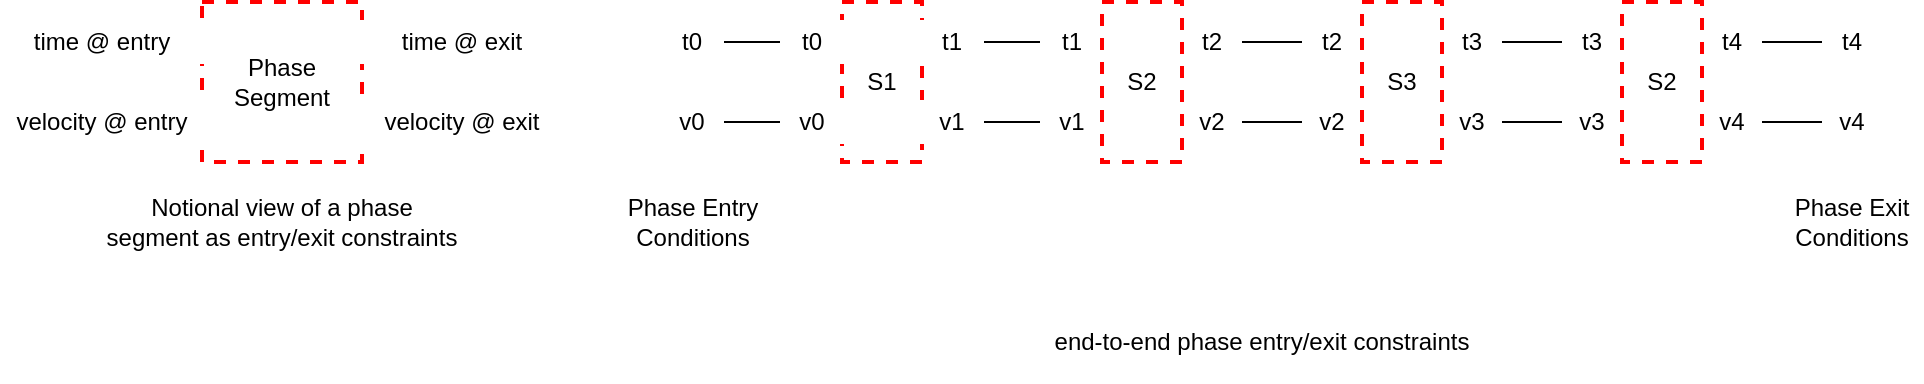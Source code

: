 <mxfile version="20.8.16" type="device" pages="2"><diagram name="Page-1" id="CwUwA8YNNXiaEjkxZK2h"><mxGraphModel dx="843" dy="455" grid="1" gridSize="10" guides="1" tooltips="1" connect="1" arrows="1" fold="1" page="1" pageScale="1" pageWidth="850" pageHeight="1100" math="0" shadow="0"><root><mxCell id="0"/><mxCell id="1" parent="0"/><mxCell id="KRLBqPASXbfYB6Gqw9wa-1" value="Phase&lt;br&gt;Segment" style="rounded=0;whiteSpace=wrap;html=1;strokeWidth=2;strokeColor=#FF0000;dashed=1;" vertex="1" parent="1"><mxGeometry x="180" y="110" width="80" height="80" as="geometry"/></mxCell><mxCell id="KRLBqPASXbfYB6Gqw9wa-3" value="time @ entry" style="rounded=0;whiteSpace=wrap;html=1;strokeColor=#FFFFFF;strokeWidth=2;" vertex="1" parent="1"><mxGeometry x="80" y="120" width="100" height="20" as="geometry"/></mxCell><mxCell id="KRLBqPASXbfYB6Gqw9wa-4" value="velocity @ entry" style="rounded=0;whiteSpace=wrap;html=1;strokeColor=#FFFFFF;strokeWidth=2;" vertex="1" parent="1"><mxGeometry x="80" y="160" width="100" height="20" as="geometry"/></mxCell><mxCell id="KRLBqPASXbfYB6Gqw9wa-5" value="time @ exit" style="rounded=0;whiteSpace=wrap;html=1;strokeColor=#FFFFFF;strokeWidth=2;" vertex="1" parent="1"><mxGeometry x="260" y="120" width="100" height="20" as="geometry"/></mxCell><mxCell id="KRLBqPASXbfYB6Gqw9wa-6" value="velocity @ exit" style="rounded=0;whiteSpace=wrap;html=1;strokeColor=#FFFFFF;strokeWidth=2;" vertex="1" parent="1"><mxGeometry x="260" y="160" width="100" height="20" as="geometry"/></mxCell><mxCell id="KRLBqPASXbfYB6Gqw9wa-22" style="edgeStyle=orthogonalEdgeStyle;rounded=0;orthogonalLoop=1;jettySize=auto;html=1;exitX=1;exitY=0.5;exitDx=0;exitDy=0;endArrow=none;endFill=0;" edge="1" parent="1" source="KRLBqPASXbfYB6Gqw9wa-11" target="KRLBqPASXbfYB6Gqw9wa-14"><mxGeometry relative="1" as="geometry"/></mxCell><mxCell id="KRLBqPASXbfYB6Gqw9wa-23" style="edgeStyle=orthogonalEdgeStyle;rounded=0;orthogonalLoop=1;jettySize=auto;html=1;exitX=1;exitY=0.5;exitDx=0;exitDy=0;entryX=0;entryY=0.5;entryDx=0;entryDy=0;endArrow=none;endFill=0;" edge="1" parent="1" source="KRLBqPASXbfYB6Gqw9wa-12" target="KRLBqPASXbfYB6Gqw9wa-15"><mxGeometry relative="1" as="geometry"/></mxCell><mxCell id="KRLBqPASXbfYB6Gqw9wa-20" style="edgeStyle=orthogonalEdgeStyle;rounded=0;orthogonalLoop=1;jettySize=auto;html=1;exitX=1;exitY=0.5;exitDx=0;exitDy=0;entryX=0;entryY=0.5;entryDx=0;entryDy=0;endArrow=none;endFill=0;" edge="1" parent="1" source="KRLBqPASXbfYB6Gqw9wa-18" target="KRLBqPASXbfYB6Gqw9wa-8"><mxGeometry relative="1" as="geometry"/></mxCell><mxCell id="KRLBqPASXbfYB6Gqw9wa-18" value="t0" style="rounded=0;whiteSpace=wrap;html=1;strokeColor=#FFFFFF;strokeWidth=2;" vertex="1" parent="1"><mxGeometry x="410" y="120" width="30" height="20" as="geometry"/></mxCell><mxCell id="KRLBqPASXbfYB6Gqw9wa-21" style="edgeStyle=orthogonalEdgeStyle;rounded=0;orthogonalLoop=1;jettySize=auto;html=1;exitX=1;exitY=0.5;exitDx=0;exitDy=0;entryX=0;entryY=0.5;entryDx=0;entryDy=0;endArrow=none;endFill=0;" edge="1" parent="1" source="KRLBqPASXbfYB6Gqw9wa-19" target="KRLBqPASXbfYB6Gqw9wa-9"><mxGeometry relative="1" as="geometry"/></mxCell><mxCell id="KRLBqPASXbfYB6Gqw9wa-19" value="v0" style="rounded=0;whiteSpace=wrap;html=1;strokeColor=#FFFFFF;strokeWidth=2;" vertex="1" parent="1"><mxGeometry x="410" y="160" width="30" height="20" as="geometry"/></mxCell><mxCell id="KRLBqPASXbfYB6Gqw9wa-25" value="" style="group" vertex="1" connectable="0" parent="1"><mxGeometry x="470" y="110" width="100" height="80" as="geometry"/></mxCell><mxCell id="KRLBqPASXbfYB6Gqw9wa-7" value="S1" style="rounded=0;whiteSpace=wrap;html=1;strokeWidth=2;strokeColor=#FF0000;dashed=1;" vertex="1" parent="KRLBqPASXbfYB6Gqw9wa-25"><mxGeometry x="30" width="40" height="80" as="geometry"/></mxCell><mxCell id="KRLBqPASXbfYB6Gqw9wa-8" value="t0" style="rounded=0;whiteSpace=wrap;html=1;strokeColor=#FFFFFF;strokeWidth=2;" vertex="1" parent="KRLBqPASXbfYB6Gqw9wa-25"><mxGeometry y="10" width="30" height="20" as="geometry"/></mxCell><mxCell id="KRLBqPASXbfYB6Gqw9wa-9" value="v0" style="rounded=0;whiteSpace=wrap;html=1;strokeColor=#FFFFFF;strokeWidth=2;" vertex="1" parent="KRLBqPASXbfYB6Gqw9wa-25"><mxGeometry y="50" width="30" height="20" as="geometry"/></mxCell><mxCell id="KRLBqPASXbfYB6Gqw9wa-11" value="t1" style="rounded=0;whiteSpace=wrap;html=1;strokeColor=#FFFFFF;strokeWidth=2;" vertex="1" parent="KRLBqPASXbfYB6Gqw9wa-25"><mxGeometry x="70" y="10" width="30" height="20" as="geometry"/></mxCell><mxCell id="KRLBqPASXbfYB6Gqw9wa-12" value="v1" style="rounded=0;whiteSpace=wrap;html=1;strokeColor=#FFFFFF;strokeWidth=2;" vertex="1" parent="KRLBqPASXbfYB6Gqw9wa-25"><mxGeometry x="70" y="50" width="30" height="20" as="geometry"/></mxCell><mxCell id="KRLBqPASXbfYB6Gqw9wa-26" value="" style="group" vertex="1" connectable="0" parent="1"><mxGeometry x="600" y="110" width="100" height="80" as="geometry"/></mxCell><mxCell id="KRLBqPASXbfYB6Gqw9wa-14" value="t1" style="rounded=0;whiteSpace=wrap;html=1;strokeColor=#FFFFFF;strokeWidth=2;" vertex="1" parent="KRLBqPASXbfYB6Gqw9wa-26"><mxGeometry y="10" width="30" height="20" as="geometry"/></mxCell><mxCell id="KRLBqPASXbfYB6Gqw9wa-15" value="v1" style="rounded=0;whiteSpace=wrap;html=1;strokeColor=#FFFFFF;strokeWidth=2;" vertex="1" parent="KRLBqPASXbfYB6Gqw9wa-26"><mxGeometry y="50" width="30" height="20" as="geometry"/></mxCell><mxCell id="KRLBqPASXbfYB6Gqw9wa-16" value="t2" style="rounded=0;whiteSpace=wrap;html=1;strokeColor=#FFFFFF;strokeWidth=2;" vertex="1" parent="KRLBqPASXbfYB6Gqw9wa-26"><mxGeometry x="70" y="10" width="30" height="20" as="geometry"/></mxCell><mxCell id="KRLBqPASXbfYB6Gqw9wa-17" value="v2" style="rounded=0;whiteSpace=wrap;html=1;strokeColor=#FFFFFF;strokeWidth=2;" vertex="1" parent="KRLBqPASXbfYB6Gqw9wa-26"><mxGeometry x="70" y="50" width="30" height="20" as="geometry"/></mxCell><mxCell id="KRLBqPASXbfYB6Gqw9wa-24" value="S2" style="rounded=0;whiteSpace=wrap;html=1;strokeWidth=2;strokeColor=#FF0000;dashed=1;" vertex="1" parent="KRLBqPASXbfYB6Gqw9wa-26"><mxGeometry x="30" width="40" height="80" as="geometry"/></mxCell><mxCell id="KRLBqPASXbfYB6Gqw9wa-27" value="" style="group" vertex="1" connectable="0" parent="1"><mxGeometry x="730" y="110" width="100" height="80" as="geometry"/></mxCell><mxCell id="KRLBqPASXbfYB6Gqw9wa-28" value="t2" style="rounded=0;whiteSpace=wrap;html=1;strokeColor=#FFFFFF;strokeWidth=2;" vertex="1" parent="KRLBqPASXbfYB6Gqw9wa-27"><mxGeometry y="10" width="30" height="20" as="geometry"/></mxCell><mxCell id="KRLBqPASXbfYB6Gqw9wa-29" value="v2" style="rounded=0;whiteSpace=wrap;html=1;strokeColor=#FFFFFF;strokeWidth=2;" vertex="1" parent="KRLBqPASXbfYB6Gqw9wa-27"><mxGeometry y="50" width="30" height="20" as="geometry"/></mxCell><mxCell id="KRLBqPASXbfYB6Gqw9wa-30" value="t3" style="rounded=0;whiteSpace=wrap;html=1;strokeColor=#FFFFFF;strokeWidth=2;" vertex="1" parent="KRLBqPASXbfYB6Gqw9wa-27"><mxGeometry x="70" y="10" width="30" height="20" as="geometry"/></mxCell><mxCell id="KRLBqPASXbfYB6Gqw9wa-31" value="v3" style="rounded=0;whiteSpace=wrap;html=1;strokeColor=#FFFFFF;strokeWidth=2;" vertex="1" parent="KRLBqPASXbfYB6Gqw9wa-27"><mxGeometry x="70" y="50" width="30" height="20" as="geometry"/></mxCell><mxCell id="KRLBqPASXbfYB6Gqw9wa-32" value="S3" style="rounded=0;whiteSpace=wrap;html=1;strokeWidth=2;strokeColor=#FF0000;dashed=1;" vertex="1" parent="KRLBqPASXbfYB6Gqw9wa-27"><mxGeometry x="30" width="40" height="80" as="geometry"/></mxCell><mxCell id="KRLBqPASXbfYB6Gqw9wa-33" value="" style="group" vertex="1" connectable="0" parent="1"><mxGeometry x="860" y="110" width="100" height="80" as="geometry"/></mxCell><mxCell id="KRLBqPASXbfYB6Gqw9wa-34" value="t3" style="rounded=0;whiteSpace=wrap;html=1;strokeColor=#FFFFFF;strokeWidth=2;" vertex="1" parent="KRLBqPASXbfYB6Gqw9wa-33"><mxGeometry y="10" width="30" height="20" as="geometry"/></mxCell><mxCell id="KRLBqPASXbfYB6Gqw9wa-35" value="v3" style="rounded=0;whiteSpace=wrap;html=1;strokeColor=#FFFFFF;strokeWidth=2;" vertex="1" parent="KRLBqPASXbfYB6Gqw9wa-33"><mxGeometry y="50" width="30" height="20" as="geometry"/></mxCell><mxCell id="KRLBqPASXbfYB6Gqw9wa-36" value="t4" style="rounded=0;whiteSpace=wrap;html=1;strokeColor=#FFFFFF;strokeWidth=2;" vertex="1" parent="KRLBqPASXbfYB6Gqw9wa-33"><mxGeometry x="70" y="10" width="30" height="20" as="geometry"/></mxCell><mxCell id="KRLBqPASXbfYB6Gqw9wa-37" value="v4" style="rounded=0;whiteSpace=wrap;html=1;strokeColor=#FFFFFF;strokeWidth=2;" vertex="1" parent="KRLBqPASXbfYB6Gqw9wa-33"><mxGeometry x="70" y="50" width="30" height="20" as="geometry"/></mxCell><mxCell id="KRLBqPASXbfYB6Gqw9wa-38" value="S2" style="rounded=0;whiteSpace=wrap;html=1;strokeWidth=2;strokeColor=#FF0000;dashed=1;" vertex="1" parent="KRLBqPASXbfYB6Gqw9wa-33"><mxGeometry x="30" width="40" height="80" as="geometry"/></mxCell><mxCell id="KRLBqPASXbfYB6Gqw9wa-39" style="edgeStyle=orthogonalEdgeStyle;rounded=0;orthogonalLoop=1;jettySize=auto;html=1;exitX=1;exitY=0.5;exitDx=0;exitDy=0;entryX=0;entryY=0.5;entryDx=0;entryDy=0;endArrow=none;endFill=0;" edge="1" parent="1" source="KRLBqPASXbfYB6Gqw9wa-16" target="KRLBqPASXbfYB6Gqw9wa-28"><mxGeometry relative="1" as="geometry"/></mxCell><mxCell id="KRLBqPASXbfYB6Gqw9wa-40" style="edgeStyle=orthogonalEdgeStyle;rounded=0;orthogonalLoop=1;jettySize=auto;html=1;entryX=0;entryY=0.5;entryDx=0;entryDy=0;endArrow=none;endFill=0;" edge="1" parent="1" source="KRLBqPASXbfYB6Gqw9wa-17" target="KRLBqPASXbfYB6Gqw9wa-29"><mxGeometry relative="1" as="geometry"/></mxCell><mxCell id="KRLBqPASXbfYB6Gqw9wa-41" style="edgeStyle=orthogonalEdgeStyle;rounded=0;orthogonalLoop=1;jettySize=auto;html=1;exitX=1;exitY=0.5;exitDx=0;exitDy=0;entryX=0;entryY=0.5;entryDx=0;entryDy=0;endArrow=none;endFill=0;" edge="1" parent="1" source="KRLBqPASXbfYB6Gqw9wa-31" target="KRLBqPASXbfYB6Gqw9wa-35"><mxGeometry relative="1" as="geometry"/></mxCell><mxCell id="KRLBqPASXbfYB6Gqw9wa-42" style="edgeStyle=orthogonalEdgeStyle;rounded=0;orthogonalLoop=1;jettySize=auto;html=1;exitX=1;exitY=0.5;exitDx=0;exitDy=0;entryX=0;entryY=0.5;entryDx=0;entryDy=0;endArrow=none;endFill=0;" edge="1" parent="1" source="KRLBqPASXbfYB6Gqw9wa-30" target="KRLBqPASXbfYB6Gqw9wa-34"><mxGeometry relative="1" as="geometry"/></mxCell><mxCell id="KRLBqPASXbfYB6Gqw9wa-43" value="t4" style="rounded=0;whiteSpace=wrap;html=1;strokeColor=#FFFFFF;strokeWidth=2;" vertex="1" parent="1"><mxGeometry x="990" y="120" width="30" height="20" as="geometry"/></mxCell><mxCell id="KRLBqPASXbfYB6Gqw9wa-44" value="v4" style="rounded=0;whiteSpace=wrap;html=1;strokeColor=#FFFFFF;strokeWidth=2;" vertex="1" parent="1"><mxGeometry x="990" y="160" width="30" height="20" as="geometry"/></mxCell><mxCell id="KRLBqPASXbfYB6Gqw9wa-45" style="edgeStyle=orthogonalEdgeStyle;rounded=0;orthogonalLoop=1;jettySize=auto;html=1;exitX=1;exitY=0.5;exitDx=0;exitDy=0;entryX=0;entryY=0.5;entryDx=0;entryDy=0;endArrow=none;endFill=0;" edge="1" parent="1" source="KRLBqPASXbfYB6Gqw9wa-36" target="KRLBqPASXbfYB6Gqw9wa-43"><mxGeometry relative="1" as="geometry"/></mxCell><mxCell id="KRLBqPASXbfYB6Gqw9wa-46" style="edgeStyle=orthogonalEdgeStyle;rounded=0;orthogonalLoop=1;jettySize=auto;html=1;exitX=1;exitY=0.5;exitDx=0;exitDy=0;entryX=0;entryY=0.5;entryDx=0;entryDy=0;endArrow=none;endFill=0;" edge="1" parent="1" source="KRLBqPASXbfYB6Gqw9wa-37" target="KRLBqPASXbfYB6Gqw9wa-44"><mxGeometry relative="1" as="geometry"/></mxCell><mxCell id="KRLBqPASXbfYB6Gqw9wa-47" value="Phase Entry&lt;br&gt;Conditions" style="text;html=1;strokeColor=none;fillColor=none;align=center;verticalAlign=middle;whiteSpace=wrap;rounded=0;" vertex="1" parent="1"><mxGeometry x="388" y="200" width="75" height="40" as="geometry"/></mxCell><mxCell id="KRLBqPASXbfYB6Gqw9wa-48" value="Phase Exit&lt;br&gt;Conditions" style="text;html=1;strokeColor=none;fillColor=none;align=center;verticalAlign=middle;whiteSpace=wrap;rounded=0;" vertex="1" parent="1"><mxGeometry x="970" y="200" width="70" height="40" as="geometry"/></mxCell><mxCell id="KRLBqPASXbfYB6Gqw9wa-49" value="Notional view of a phase segment as entry/exit constraints" style="text;html=1;strokeColor=none;fillColor=none;align=center;verticalAlign=middle;whiteSpace=wrap;rounded=0;" vertex="1" parent="1"><mxGeometry x="130" y="200" width="180" height="40" as="geometry"/></mxCell><mxCell id="KRLBqPASXbfYB6Gqw9wa-50" value="" style="shape=curlyBracket;whiteSpace=wrap;html=1;rounded=1;labelPosition=left;verticalLabelPosition=middle;align=right;verticalAlign=middle;strokeColor=#FFFFFF;strokeWidth=2;rotation=-90;" vertex="1" parent="1"><mxGeometry x="700" y="-30" width="20" height="575" as="geometry"/></mxCell><mxCell id="KRLBqPASXbfYB6Gqw9wa-51" value="end-to-end phase entry/exit constraints" style="text;html=1;strokeColor=none;fillColor=none;align=center;verticalAlign=middle;whiteSpace=wrap;rounded=0;" vertex="1" parent="1"><mxGeometry x="600" y="260" width="220" height="40" as="geometry"/></mxCell></root></mxGraphModel></diagram><diagram id="PonKtcbzEeemqo15r79k" name="Page-2"><mxGraphModel dx="1476" dy="796" grid="1" gridSize="10" guides="1" tooltips="1" connect="1" arrows="1" fold="1" page="1" pageScale="1" pageWidth="850" pageHeight="1100" math="0" shadow="0"><root><mxCell id="0"/><mxCell id="1" parent="0"/><mxCell id="QZU_Wyazfq2gaO0BR5lz-1" value="Phase&lt;br&gt;Segment" style="rounded=0;whiteSpace=wrap;html=1;strokeWidth=2;strokeColor=#FF0000;dashed=1;" vertex="1" parent="1"><mxGeometry x="180" y="110" width="80" height="80" as="geometry"/></mxCell><mxCell id="QZU_Wyazfq2gaO0BR5lz-2" value="dt (duration)" style="rounded=0;whiteSpace=wrap;html=1;strokeColor=#FFFFFF;strokeWidth=2;" vertex="1" parent="1"><mxGeometry x="100" y="160" width="80" height="20" as="geometry"/></mxCell><mxCell id="QZU_Wyazfq2gaO0BR5lz-3" value="velocity @ entry" style="rounded=0;whiteSpace=wrap;html=1;strokeColor=#FFFFFF;strokeWidth=2;" vertex="1" parent="1"><mxGeometry x="80" y="120" width="100" height="20" as="geometry"/></mxCell><mxCell id="QZU_Wyazfq2gaO0BR5lz-5" value="velocity @ exit" style="rounded=0;whiteSpace=wrap;html=1;strokeColor=#FFFFFF;strokeWidth=2;" vertex="1" parent="1"><mxGeometry x="260" y="120" width="100" height="20" as="geometry"/></mxCell><mxCell id="QZU_Wyazfq2gaO0BR5lz-6" value="Notional view of a phase segment as adjustable entry/exit constraints" style="text;html=1;strokeColor=none;fillColor=none;align=center;verticalAlign=middle;whiteSpace=wrap;rounded=0;" vertex="1" parent="1"><mxGeometry x="140" y="200" width="160" height="50" as="geometry"/></mxCell><mxCell id="eJQlaTp1qGhcAt_kp_T8-1" style="edgeStyle=orthogonalEdgeStyle;rounded=0;orthogonalLoop=1;jettySize=auto;html=1;exitX=1;exitY=0.5;exitDx=0;exitDy=0;endArrow=none;endFill=0;" edge="1" parent="1" source="eJQlaTp1qGhcAt_kp_T8-11" target="eJQlaTp1qGhcAt_kp_T8-14"><mxGeometry relative="1" as="geometry"/></mxCell><mxCell id="eJQlaTp1qGhcAt_kp_T8-3" style="edgeStyle=orthogonalEdgeStyle;rounded=0;orthogonalLoop=1;jettySize=auto;html=1;exitX=1;exitY=0.5;exitDx=0;exitDy=0;entryX=0;entryY=0.5;entryDx=0;entryDy=0;endArrow=none;endFill=0;" edge="1" parent="1" source="eJQlaTp1qGhcAt_kp_T8-4" target="eJQlaTp1qGhcAt_kp_T8-9"><mxGeometry relative="1" as="geometry"/></mxCell><mxCell id="eJQlaTp1qGhcAt_kp_T8-4" value="v0" style="rounded=0;whiteSpace=wrap;html=1;strokeColor=#FFFFFF;strokeWidth=2;" vertex="1" parent="1"><mxGeometry x="410" y="120" width="30" height="20" as="geometry"/></mxCell><mxCell id="eJQlaTp1qGhcAt_kp_T8-6" value="dt0" style="rounded=0;whiteSpace=wrap;html=1;strokeColor=#FFFFFF;strokeWidth=2;" vertex="1" parent="1"><mxGeometry x="470" y="240" width="30" height="20" as="geometry"/></mxCell><mxCell id="eJQlaTp1qGhcAt_kp_T8-7" value="" style="group" vertex="1" connectable="0" parent="1"><mxGeometry x="470" y="110" width="100" height="80" as="geometry"/></mxCell><mxCell id="eJQlaTp1qGhcAt_kp_T8-8" value="S1" style="rounded=0;whiteSpace=wrap;html=1;strokeWidth=2;strokeColor=#FF0000;dashed=1;" vertex="1" parent="eJQlaTp1qGhcAt_kp_T8-7"><mxGeometry x="30" width="40" height="80" as="geometry"/></mxCell><mxCell id="eJQlaTp1qGhcAt_kp_T8-9" value="v0" style="rounded=0;whiteSpace=wrap;html=1;strokeColor=#FFFFFF;strokeWidth=2;" vertex="1" parent="eJQlaTp1qGhcAt_kp_T8-7"><mxGeometry y="10" width="30" height="20" as="geometry"/></mxCell><mxCell id="eJQlaTp1qGhcAt_kp_T8-10" value="dt0" style="rounded=0;whiteSpace=wrap;html=1;strokeColor=#FFFFFF;strokeWidth=2;" vertex="1" parent="eJQlaTp1qGhcAt_kp_T8-7"><mxGeometry y="50" width="30" height="20" as="geometry"/></mxCell><mxCell id="eJQlaTp1qGhcAt_kp_T8-11" value="v1" style="rounded=0;whiteSpace=wrap;html=1;strokeColor=#FFFFFF;strokeWidth=2;" vertex="1" parent="eJQlaTp1qGhcAt_kp_T8-7"><mxGeometry x="70" y="10" width="30" height="20" as="geometry"/></mxCell><mxCell id="eJQlaTp1qGhcAt_kp_T8-13" value="" style="group" vertex="1" connectable="0" parent="1"><mxGeometry x="600" y="110" width="100" height="80" as="geometry"/></mxCell><mxCell id="eJQlaTp1qGhcAt_kp_T8-14" value="v1" style="rounded=0;whiteSpace=wrap;html=1;strokeColor=#FFFFFF;strokeWidth=2;" vertex="1" parent="eJQlaTp1qGhcAt_kp_T8-13"><mxGeometry y="10" width="30" height="20" as="geometry"/></mxCell><mxCell id="eJQlaTp1qGhcAt_kp_T8-15" value="dt1" style="rounded=0;whiteSpace=wrap;html=1;strokeColor=#FFFFFF;strokeWidth=2;" vertex="1" parent="eJQlaTp1qGhcAt_kp_T8-13"><mxGeometry y="50" width="30" height="20" as="geometry"/></mxCell><mxCell id="eJQlaTp1qGhcAt_kp_T8-16" value="v2" style="rounded=0;whiteSpace=wrap;html=1;strokeColor=#FFFFFF;strokeWidth=2;" vertex="1" parent="eJQlaTp1qGhcAt_kp_T8-13"><mxGeometry x="70" y="10" width="30" height="20" as="geometry"/></mxCell><mxCell id="eJQlaTp1qGhcAt_kp_T8-18" value="S2" style="rounded=0;whiteSpace=wrap;html=1;strokeWidth=2;strokeColor=#FF0000;dashed=1;" vertex="1" parent="eJQlaTp1qGhcAt_kp_T8-13"><mxGeometry x="30" width="40" height="80" as="geometry"/></mxCell><mxCell id="eJQlaTp1qGhcAt_kp_T8-19" value="" style="group" vertex="1" connectable="0" parent="1"><mxGeometry x="730" y="110" width="100" height="80" as="geometry"/></mxCell><mxCell id="eJQlaTp1qGhcAt_kp_T8-20" value="v2" style="rounded=0;whiteSpace=wrap;html=1;strokeColor=#FFFFFF;strokeWidth=2;" vertex="1" parent="eJQlaTp1qGhcAt_kp_T8-19"><mxGeometry y="10" width="30" height="20" as="geometry"/></mxCell><mxCell id="eJQlaTp1qGhcAt_kp_T8-21" value="dt2" style="rounded=0;whiteSpace=wrap;html=1;strokeColor=#FFFFFF;strokeWidth=2;" vertex="1" parent="eJQlaTp1qGhcAt_kp_T8-19"><mxGeometry y="50" width="30" height="20" as="geometry"/></mxCell><mxCell id="eJQlaTp1qGhcAt_kp_T8-22" value="v3" style="rounded=0;whiteSpace=wrap;html=1;strokeColor=#FFFFFF;strokeWidth=2;" vertex="1" parent="eJQlaTp1qGhcAt_kp_T8-19"><mxGeometry x="70" y="10" width="30" height="20" as="geometry"/></mxCell><mxCell id="eJQlaTp1qGhcAt_kp_T8-23" value="v3" style="rounded=0;whiteSpace=wrap;html=1;strokeColor=#FFFFFF;strokeWidth=2;" vertex="1" parent="eJQlaTp1qGhcAt_kp_T8-19"><mxGeometry x="70" y="50" width="30" height="20" as="geometry"/></mxCell><mxCell id="eJQlaTp1qGhcAt_kp_T8-24" value="S3" style="rounded=0;whiteSpace=wrap;html=1;strokeWidth=2;strokeColor=#FF0000;dashed=1;" vertex="1" parent="eJQlaTp1qGhcAt_kp_T8-19"><mxGeometry x="30" width="40" height="80" as="geometry"/></mxCell><mxCell id="eJQlaTp1qGhcAt_kp_T8-25" value="" style="group" vertex="1" connectable="0" parent="1"><mxGeometry x="860" y="110" width="100" height="80" as="geometry"/></mxCell><mxCell id="eJQlaTp1qGhcAt_kp_T8-26" value="v3" style="rounded=0;whiteSpace=wrap;html=1;strokeColor=#FFFFFF;strokeWidth=2;" vertex="1" parent="eJQlaTp1qGhcAt_kp_T8-25"><mxGeometry y="10" width="30" height="20" as="geometry"/></mxCell><mxCell id="eJQlaTp1qGhcAt_kp_T8-27" value="v3" style="rounded=0;whiteSpace=wrap;html=1;strokeColor=#FFFFFF;strokeWidth=2;" vertex="1" parent="eJQlaTp1qGhcAt_kp_T8-25"><mxGeometry y="50" width="30" height="20" as="geometry"/></mxCell><mxCell id="eJQlaTp1qGhcAt_kp_T8-28" value="v4" style="rounded=0;whiteSpace=wrap;html=1;strokeColor=#FFFFFF;strokeWidth=2;" vertex="1" parent="eJQlaTp1qGhcAt_kp_T8-25"><mxGeometry x="70" y="10" width="30" height="20" as="geometry"/></mxCell><mxCell id="eJQlaTp1qGhcAt_kp_T8-29" value="v4" style="rounded=0;whiteSpace=wrap;html=1;strokeColor=#FFFFFF;strokeWidth=2;" vertex="1" parent="eJQlaTp1qGhcAt_kp_T8-25"><mxGeometry x="70" y="50" width="30" height="20" as="geometry"/></mxCell><mxCell id="eJQlaTp1qGhcAt_kp_T8-30" value="S2" style="rounded=0;whiteSpace=wrap;html=1;strokeWidth=2;strokeColor=#FF0000;dashed=1;" vertex="1" parent="eJQlaTp1qGhcAt_kp_T8-25"><mxGeometry x="30" width="40" height="80" as="geometry"/></mxCell><mxCell id="eJQlaTp1qGhcAt_kp_T8-31" style="edgeStyle=orthogonalEdgeStyle;rounded=0;orthogonalLoop=1;jettySize=auto;html=1;exitX=1;exitY=0.5;exitDx=0;exitDy=0;entryX=0;entryY=0.5;entryDx=0;entryDy=0;endArrow=none;endFill=0;" edge="1" parent="1" source="eJQlaTp1qGhcAt_kp_T8-16" target="eJQlaTp1qGhcAt_kp_T8-20"><mxGeometry relative="1" as="geometry"/></mxCell><mxCell id="eJQlaTp1qGhcAt_kp_T8-32" style="edgeStyle=orthogonalEdgeStyle;rounded=0;orthogonalLoop=1;jettySize=auto;html=1;entryX=0;entryY=0.5;entryDx=0;entryDy=0;endArrow=none;endFill=0;" edge="1" parent="1" target="eJQlaTp1qGhcAt_kp_T8-21"><mxGeometry relative="1" as="geometry"><mxPoint x="700" y="170" as="sourcePoint"/></mxGeometry></mxCell><mxCell id="eJQlaTp1qGhcAt_kp_T8-33" style="edgeStyle=orthogonalEdgeStyle;rounded=0;orthogonalLoop=1;jettySize=auto;html=1;exitX=1;exitY=0.5;exitDx=0;exitDy=0;entryX=0;entryY=0.5;entryDx=0;entryDy=0;endArrow=none;endFill=0;" edge="1" parent="1" source="eJQlaTp1qGhcAt_kp_T8-23" target="eJQlaTp1qGhcAt_kp_T8-27"><mxGeometry relative="1" as="geometry"/></mxCell><mxCell id="eJQlaTp1qGhcAt_kp_T8-34" style="edgeStyle=orthogonalEdgeStyle;rounded=0;orthogonalLoop=1;jettySize=auto;html=1;exitX=1;exitY=0.5;exitDx=0;exitDy=0;entryX=0;entryY=0.5;entryDx=0;entryDy=0;endArrow=none;endFill=0;" edge="1" parent="1" source="eJQlaTp1qGhcAt_kp_T8-22" target="eJQlaTp1qGhcAt_kp_T8-26"><mxGeometry relative="1" as="geometry"/></mxCell><mxCell id="eJQlaTp1qGhcAt_kp_T8-35" value="v4" style="rounded=0;whiteSpace=wrap;html=1;strokeColor=#FFFFFF;strokeWidth=2;" vertex="1" parent="1"><mxGeometry x="990" y="120" width="30" height="20" as="geometry"/></mxCell><mxCell id="eJQlaTp1qGhcAt_kp_T8-36" value="v4" style="rounded=0;whiteSpace=wrap;html=1;strokeColor=#FFFFFF;strokeWidth=2;" vertex="1" parent="1"><mxGeometry x="990" y="160" width="30" height="20" as="geometry"/></mxCell><mxCell id="eJQlaTp1qGhcAt_kp_T8-37" style="edgeStyle=orthogonalEdgeStyle;rounded=0;orthogonalLoop=1;jettySize=auto;html=1;exitX=1;exitY=0.5;exitDx=0;exitDy=0;entryX=0;entryY=0.5;entryDx=0;entryDy=0;endArrow=none;endFill=0;" edge="1" parent="1" source="eJQlaTp1qGhcAt_kp_T8-28" target="eJQlaTp1qGhcAt_kp_T8-35"><mxGeometry relative="1" as="geometry"/></mxCell><mxCell id="eJQlaTp1qGhcAt_kp_T8-38" style="edgeStyle=orthogonalEdgeStyle;rounded=0;orthogonalLoop=1;jettySize=auto;html=1;exitX=1;exitY=0.5;exitDx=0;exitDy=0;entryX=0;entryY=0.5;entryDx=0;entryDy=0;endArrow=none;endFill=0;" edge="1" parent="1" source="eJQlaTp1qGhcAt_kp_T8-29" target="eJQlaTp1qGhcAt_kp_T8-36"><mxGeometry relative="1" as="geometry"/></mxCell><mxCell id="eJQlaTp1qGhcAt_kp_T8-39" value="Phase Entry&lt;br&gt;Conditions" style="text;html=1;strokeColor=none;fillColor=none;align=center;verticalAlign=middle;whiteSpace=wrap;rounded=0;" vertex="1" parent="1"><mxGeometry x="388" y="200" width="75" height="40" as="geometry"/></mxCell><mxCell id="eJQlaTp1qGhcAt_kp_T8-40" value="Phase Exit&lt;br&gt;Conditions" style="text;html=1;strokeColor=none;fillColor=none;align=center;verticalAlign=middle;whiteSpace=wrap;rounded=0;" vertex="1" parent="1"><mxGeometry x="970" y="200" width="70" height="40" as="geometry"/></mxCell><mxCell id="eJQlaTp1qGhcAt_kp_T8-41" value="" style="shape=curlyBracket;whiteSpace=wrap;html=1;rounded=1;labelPosition=left;verticalLabelPosition=middle;align=right;verticalAlign=middle;strokeColor=#FFFFFF;strokeWidth=2;rotation=-90;" vertex="1" parent="1"><mxGeometry x="710" y="50" width="20" height="575" as="geometry"/></mxCell><mxCell id="eJQlaTp1qGhcAt_kp_T8-42" value="" style="edgeStyle=orthogonalEdgeStyle;rounded=0;orthogonalLoop=1;jettySize=auto;html=1;endArrow=none;endFill=0;" edge="1" parent="1" source="eJQlaTp1qGhcAt_kp_T8-11" target="eJQlaTp1qGhcAt_kp_T8-18"><mxGeometry relative="1" as="geometry"/></mxCell><mxCell id="eJQlaTp1qGhcAt_kp_T8-45" style="edgeStyle=orthogonalEdgeStyle;rounded=0;orthogonalLoop=1;jettySize=auto;html=1;exitX=0.5;exitY=1;exitDx=0;exitDy=0;entryX=0.5;entryY=0;entryDx=0;entryDy=0;endArrow=none;endFill=0;" edge="1" parent="1" source="eJQlaTp1qGhcAt_kp_T8-10" target="eJQlaTp1qGhcAt_kp_T8-6"><mxGeometry relative="1" as="geometry"/></mxCell><mxCell id="eJQlaTp1qGhcAt_kp_T8-46" value="dt1" style="rounded=0;whiteSpace=wrap;html=1;strokeColor=#FFFFFF;strokeWidth=2;" vertex="1" parent="1"><mxGeometry x="600" y="240" width="30" height="20" as="geometry"/></mxCell></root></mxGraphModel></diagram></mxfile>